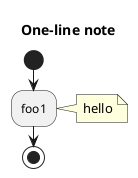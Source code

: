 @startuml
'https://plantuml.com/activity-diagram-beta

title One-line note

start
:foo1;
note right: hello
stop

@enduml
